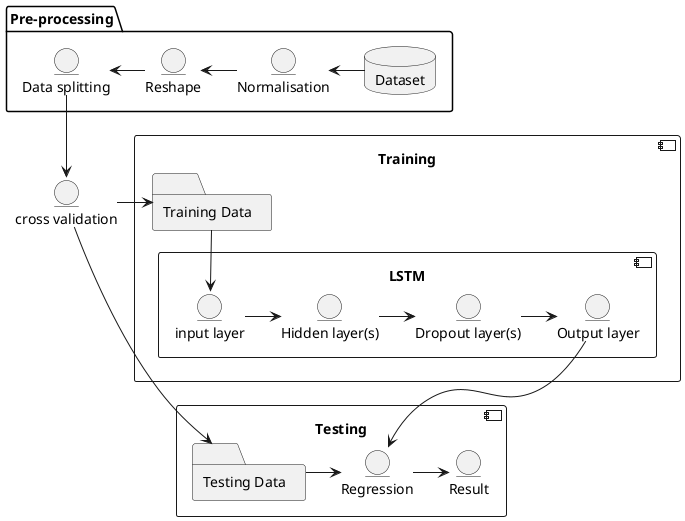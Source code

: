 @startuml

package "Pre-processing" {
    database "Dataset" as dataset
    entity "Normalisation" as normalisation
    entity "Data splitting" as data_splitting
    entity "Reshape" as reshape
    dataset -left-> normalisation
    normalisation -left-> reshape
    reshape -left-> data_splitting
}

component "Training" {
    folder "Training Data" as training_data
    component "LSTM" as lstm_comp {
        entity "input layer" as ip
        entity "Hidden layer(s)" as hidden
        entity "Dropout layer(s)" as drop
        entity "Output layer" as lstm
    }

    training_data -down-> ip
    ip -right-> hidden
    hidden -right-> drop
    drop -right-> lstm
}

component "Testing" as test {
    folder "Testing Data" as testing_data
    entity "Regression" as regression
    entity "Result" as result

    testing_data -right-> regression
    regression -right-> result
}

lstm --> regression

entity "cross validation" as cross_validation
data_splitting --> cross_validation
cross_validation -right-> training_data
cross_validation --> testing_data
@enduml